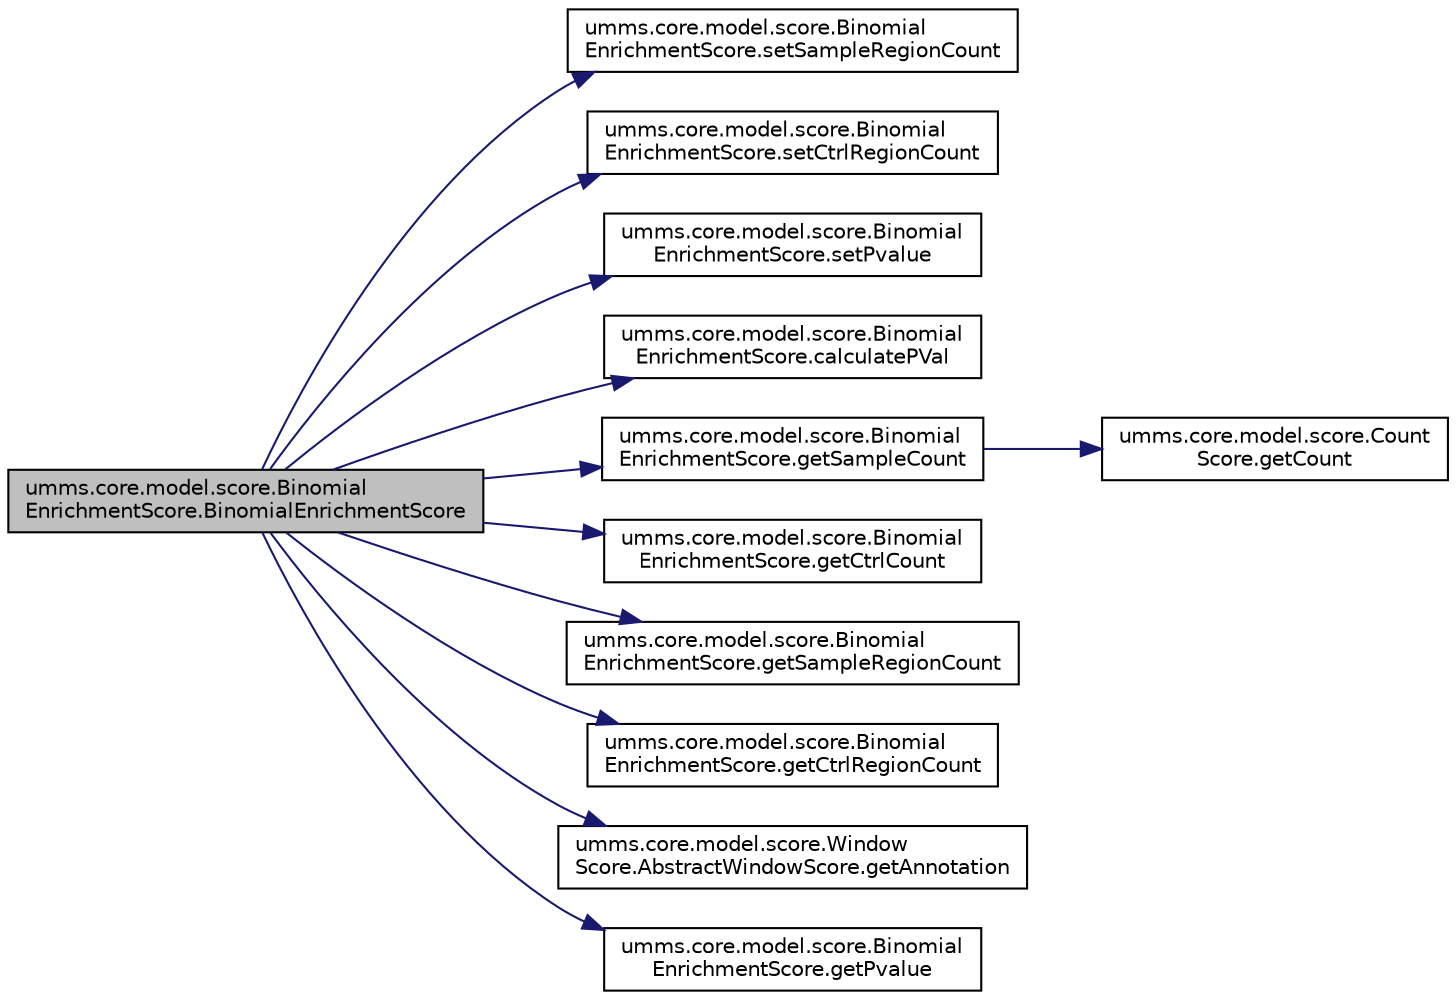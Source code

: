 digraph "umms.core.model.score.BinomialEnrichmentScore.BinomialEnrichmentScore"
{
  edge [fontname="Helvetica",fontsize="10",labelfontname="Helvetica",labelfontsize="10"];
  node [fontname="Helvetica",fontsize="10",shape=record];
  rankdir="LR";
  Node1 [label="umms.core.model.score.Binomial\lEnrichmentScore.BinomialEnrichmentScore",height=0.2,width=0.4,color="black", fillcolor="grey75", style="filled" fontcolor="black"];
  Node1 -> Node2 [color="midnightblue",fontsize="10",style="solid"];
  Node2 [label="umms.core.model.score.Binomial\lEnrichmentScore.setSampleRegionCount",height=0.2,width=0.4,color="black", fillcolor="white", style="filled",URL="$classumms_1_1core_1_1model_1_1score_1_1_binomial_enrichment_score.html#a76b7022678c5d0c0b48f38cf7e7154a8"];
  Node1 -> Node3 [color="midnightblue",fontsize="10",style="solid"];
  Node3 [label="umms.core.model.score.Binomial\lEnrichmentScore.setCtrlRegionCount",height=0.2,width=0.4,color="black", fillcolor="white", style="filled",URL="$classumms_1_1core_1_1model_1_1score_1_1_binomial_enrichment_score.html#a00be31dfd637d3ea6e407f20524db0ac"];
  Node1 -> Node4 [color="midnightblue",fontsize="10",style="solid"];
  Node4 [label="umms.core.model.score.Binomial\lEnrichmentScore.setPvalue",height=0.2,width=0.4,color="black", fillcolor="white", style="filled",URL="$classumms_1_1core_1_1model_1_1score_1_1_binomial_enrichment_score.html#ae549727787065b81209f827f7b246808"];
  Node1 -> Node5 [color="midnightblue",fontsize="10",style="solid"];
  Node5 [label="umms.core.model.score.Binomial\lEnrichmentScore.calculatePVal",height=0.2,width=0.4,color="black", fillcolor="white", style="filled",URL="$classumms_1_1core_1_1model_1_1score_1_1_binomial_enrichment_score.html#a9ce874d7fa579be05ecc406e0bd104da"];
  Node1 -> Node6 [color="midnightblue",fontsize="10",style="solid"];
  Node6 [label="umms.core.model.score.Binomial\lEnrichmentScore.getSampleCount",height=0.2,width=0.4,color="black", fillcolor="white", style="filled",URL="$classumms_1_1core_1_1model_1_1score_1_1_binomial_enrichment_score.html#adbd5e9efd8b56ad20b551e68da1f9bd5"];
  Node6 -> Node7 [color="midnightblue",fontsize="10",style="solid"];
  Node7 [label="umms.core.model.score.Count\lScore.getCount",height=0.2,width=0.4,color="black", fillcolor="white", style="filled",URL="$classumms_1_1core_1_1model_1_1score_1_1_count_score.html#a906acf2141cba6fab150c85de37ca2b5"];
  Node1 -> Node8 [color="midnightblue",fontsize="10",style="solid"];
  Node8 [label="umms.core.model.score.Binomial\lEnrichmentScore.getCtrlCount",height=0.2,width=0.4,color="black", fillcolor="white", style="filled",URL="$classumms_1_1core_1_1model_1_1score_1_1_binomial_enrichment_score.html#ab288a6522eaff92e133e19ee8f369135"];
  Node1 -> Node9 [color="midnightblue",fontsize="10",style="solid"];
  Node9 [label="umms.core.model.score.Binomial\lEnrichmentScore.getSampleRegionCount",height=0.2,width=0.4,color="black", fillcolor="white", style="filled",URL="$classumms_1_1core_1_1model_1_1score_1_1_binomial_enrichment_score.html#a74d614de501b2811ae0eb9b966837db1"];
  Node1 -> Node10 [color="midnightblue",fontsize="10",style="solid"];
  Node10 [label="umms.core.model.score.Binomial\lEnrichmentScore.getCtrlRegionCount",height=0.2,width=0.4,color="black", fillcolor="white", style="filled",URL="$classumms_1_1core_1_1model_1_1score_1_1_binomial_enrichment_score.html#ac1e19e31d05cb7a9790e5916b59fb932"];
  Node1 -> Node11 [color="midnightblue",fontsize="10",style="solid"];
  Node11 [label="umms.core.model.score.Window\lScore.AbstractWindowScore.getAnnotation",height=0.2,width=0.4,color="black", fillcolor="white", style="filled",URL="$classumms_1_1core_1_1model_1_1score_1_1_window_score_1_1_abstract_window_score.html#a1005010d00c6d09f70b39da815c3ee38"];
  Node1 -> Node12 [color="midnightblue",fontsize="10",style="solid"];
  Node12 [label="umms.core.model.score.Binomial\lEnrichmentScore.getPvalue",height=0.2,width=0.4,color="black", fillcolor="white", style="filled",URL="$classumms_1_1core_1_1model_1_1score_1_1_binomial_enrichment_score.html#a61dd9a809363a54c793a85de1aeae4f7"];
}
